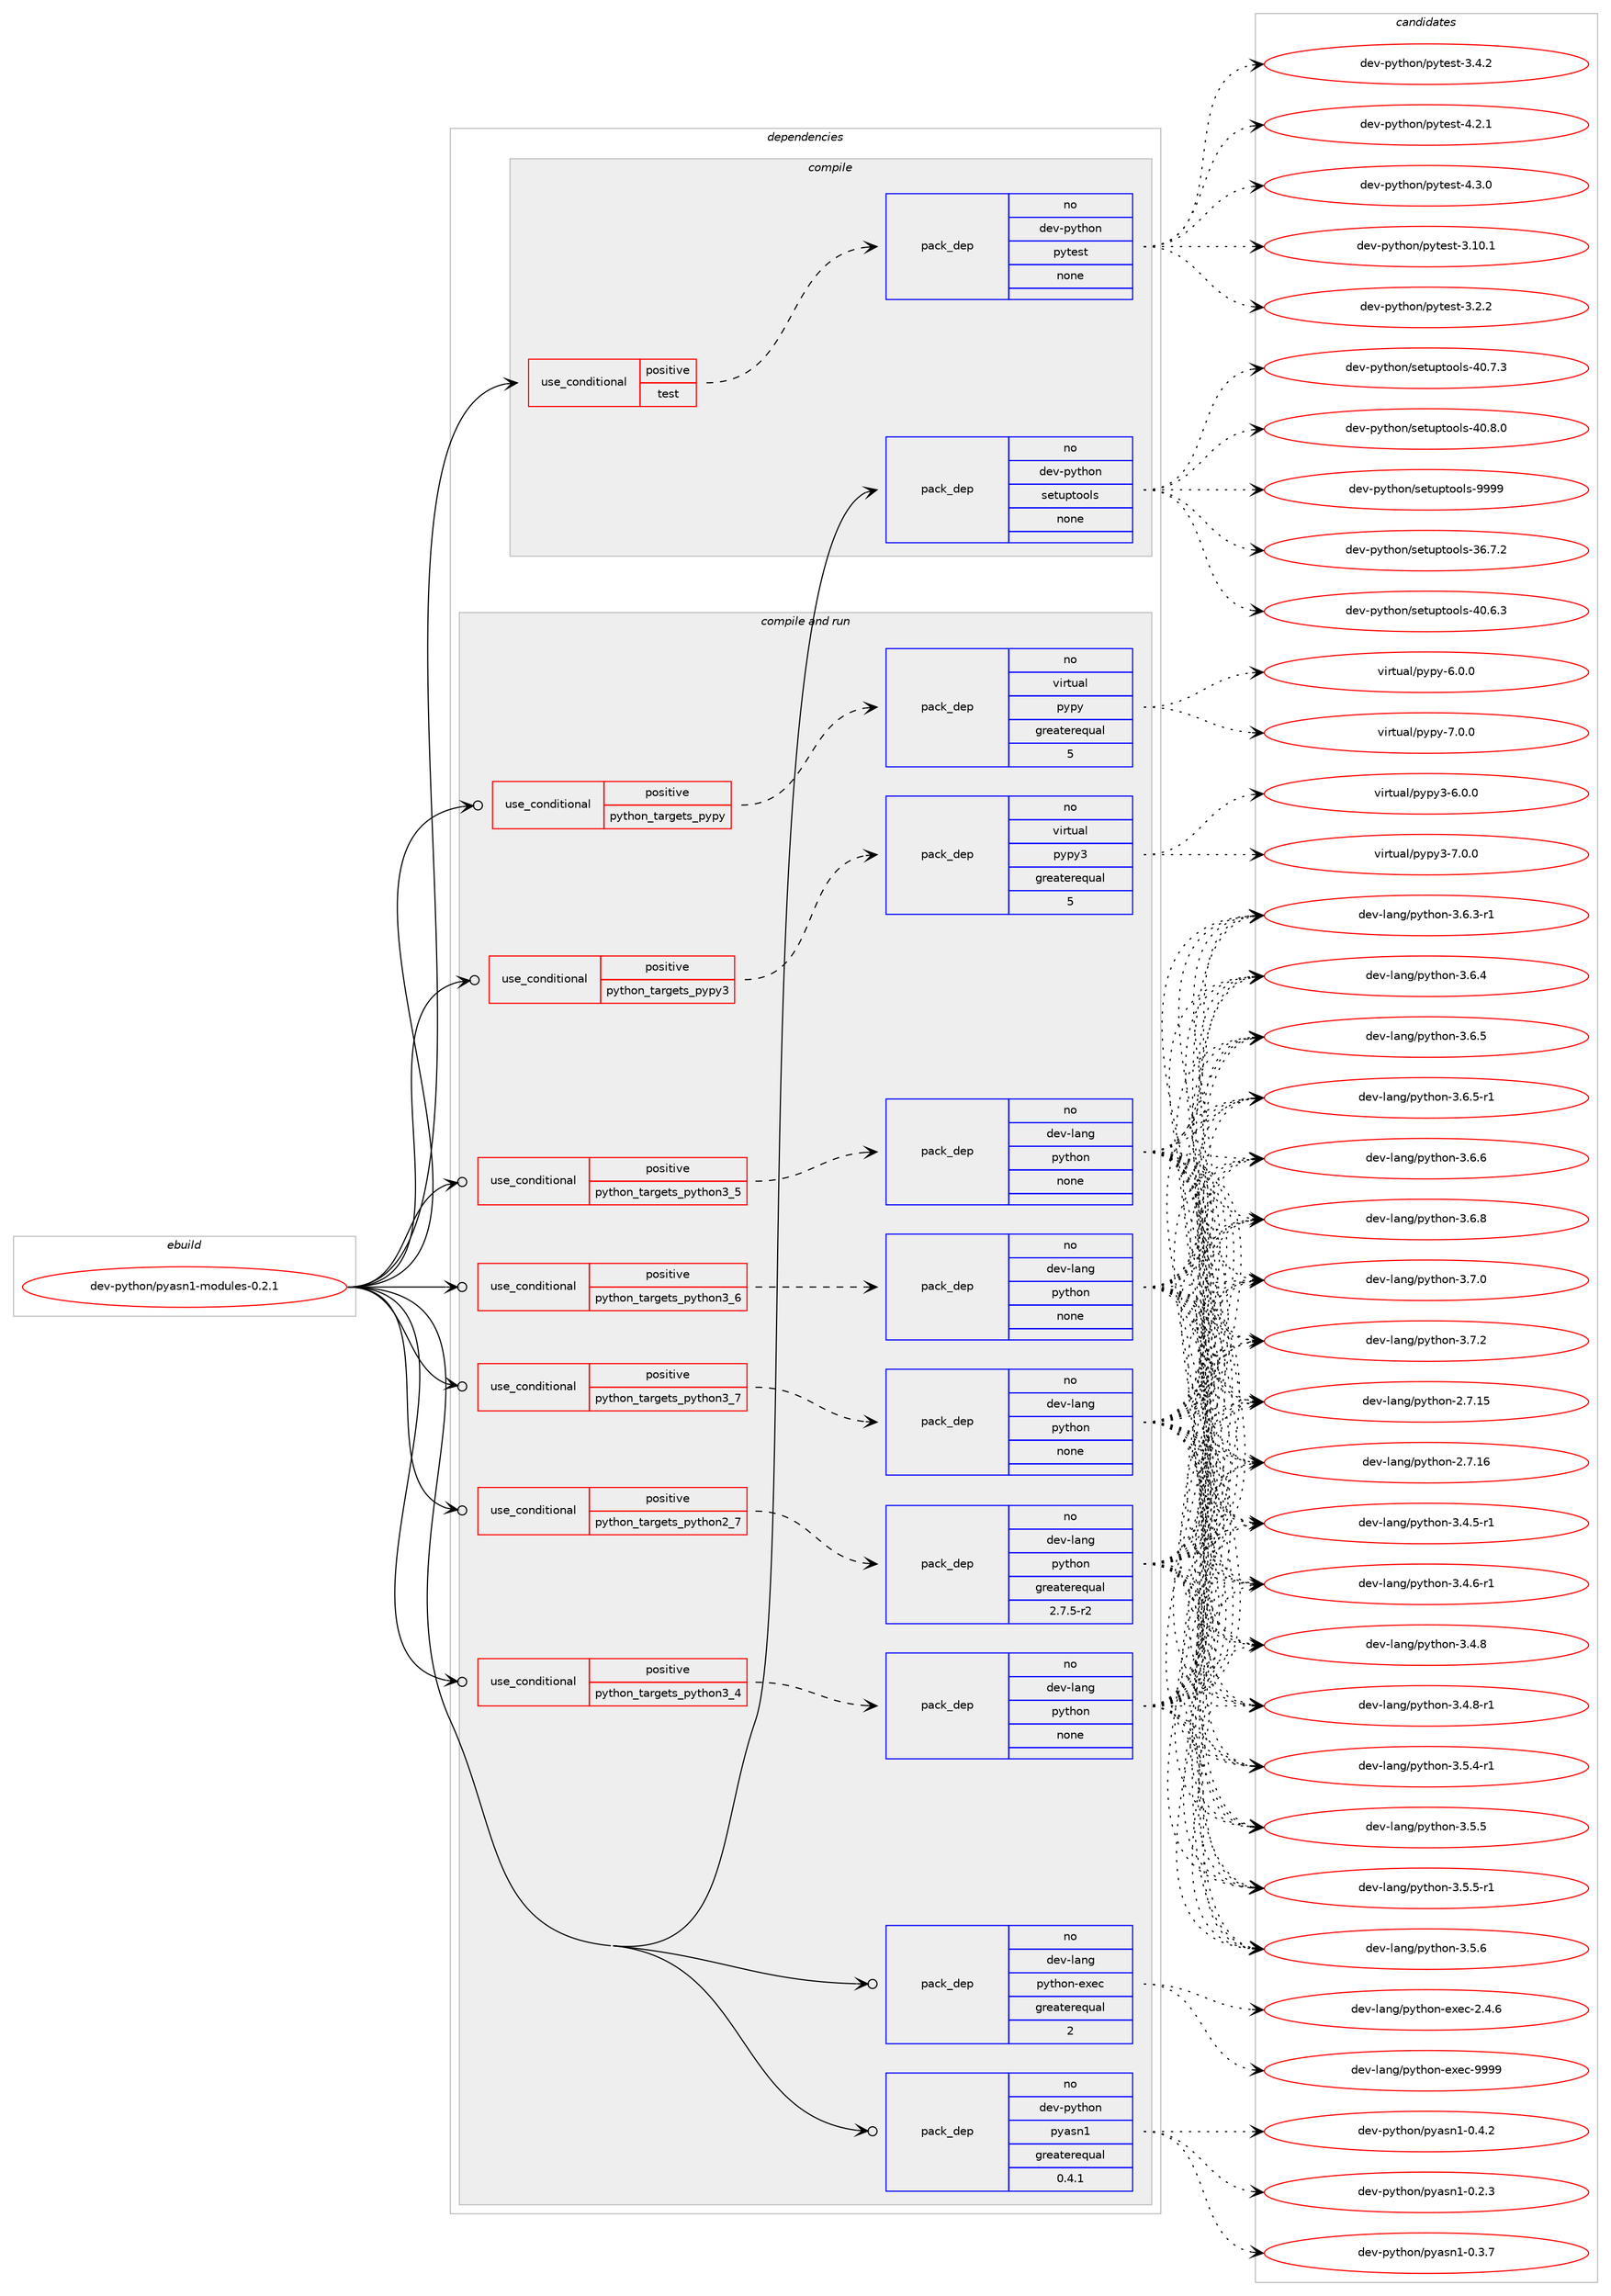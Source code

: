 digraph prolog {

# *************
# Graph options
# *************

newrank=true;
concentrate=true;
compound=true;
graph [rankdir=LR,fontname=Helvetica,fontsize=10,ranksep=1.5];#, ranksep=2.5, nodesep=0.2];
edge  [arrowhead=vee];
node  [fontname=Helvetica,fontsize=10];

# **********
# The ebuild
# **********

subgraph cluster_leftcol {
color=gray;
rank=same;
label=<<i>ebuild</i>>;
id [label="dev-python/pyasn1-modules-0.2.1", color=red, width=4, href="../dev-python/pyasn1-modules-0.2.1.svg"];
}

# ****************
# The dependencies
# ****************

subgraph cluster_midcol {
color=gray;
label=<<i>dependencies</i>>;
subgraph cluster_compile {
fillcolor="#eeeeee";
style=filled;
label=<<i>compile</i>>;
subgraph cond380247 {
dependency1427692 [label=<<TABLE BORDER="0" CELLBORDER="1" CELLSPACING="0" CELLPADDING="4"><TR><TD ROWSPAN="3" CELLPADDING="10">use_conditional</TD></TR><TR><TD>positive</TD></TR><TR><TD>test</TD></TR></TABLE>>, shape=none, color=red];
subgraph pack1024131 {
dependency1427693 [label=<<TABLE BORDER="0" CELLBORDER="1" CELLSPACING="0" CELLPADDING="4" WIDTH="220"><TR><TD ROWSPAN="6" CELLPADDING="30">pack_dep</TD></TR><TR><TD WIDTH="110">no</TD></TR><TR><TD>dev-python</TD></TR><TR><TD>pytest</TD></TR><TR><TD>none</TD></TR><TR><TD></TD></TR></TABLE>>, shape=none, color=blue];
}
dependency1427692:e -> dependency1427693:w [weight=20,style="dashed",arrowhead="vee"];
}
id:e -> dependency1427692:w [weight=20,style="solid",arrowhead="vee"];
subgraph pack1024132 {
dependency1427694 [label=<<TABLE BORDER="0" CELLBORDER="1" CELLSPACING="0" CELLPADDING="4" WIDTH="220"><TR><TD ROWSPAN="6" CELLPADDING="30">pack_dep</TD></TR><TR><TD WIDTH="110">no</TD></TR><TR><TD>dev-python</TD></TR><TR><TD>setuptools</TD></TR><TR><TD>none</TD></TR><TR><TD></TD></TR></TABLE>>, shape=none, color=blue];
}
id:e -> dependency1427694:w [weight=20,style="solid",arrowhead="vee"];
}
subgraph cluster_compileandrun {
fillcolor="#eeeeee";
style=filled;
label=<<i>compile and run</i>>;
subgraph cond380248 {
dependency1427695 [label=<<TABLE BORDER="0" CELLBORDER="1" CELLSPACING="0" CELLPADDING="4"><TR><TD ROWSPAN="3" CELLPADDING="10">use_conditional</TD></TR><TR><TD>positive</TD></TR><TR><TD>python_targets_pypy</TD></TR></TABLE>>, shape=none, color=red];
subgraph pack1024133 {
dependency1427696 [label=<<TABLE BORDER="0" CELLBORDER="1" CELLSPACING="0" CELLPADDING="4" WIDTH="220"><TR><TD ROWSPAN="6" CELLPADDING="30">pack_dep</TD></TR><TR><TD WIDTH="110">no</TD></TR><TR><TD>virtual</TD></TR><TR><TD>pypy</TD></TR><TR><TD>greaterequal</TD></TR><TR><TD>5</TD></TR></TABLE>>, shape=none, color=blue];
}
dependency1427695:e -> dependency1427696:w [weight=20,style="dashed",arrowhead="vee"];
}
id:e -> dependency1427695:w [weight=20,style="solid",arrowhead="odotvee"];
subgraph cond380249 {
dependency1427697 [label=<<TABLE BORDER="0" CELLBORDER="1" CELLSPACING="0" CELLPADDING="4"><TR><TD ROWSPAN="3" CELLPADDING="10">use_conditional</TD></TR><TR><TD>positive</TD></TR><TR><TD>python_targets_pypy3</TD></TR></TABLE>>, shape=none, color=red];
subgraph pack1024134 {
dependency1427698 [label=<<TABLE BORDER="0" CELLBORDER="1" CELLSPACING="0" CELLPADDING="4" WIDTH="220"><TR><TD ROWSPAN="6" CELLPADDING="30">pack_dep</TD></TR><TR><TD WIDTH="110">no</TD></TR><TR><TD>virtual</TD></TR><TR><TD>pypy3</TD></TR><TR><TD>greaterequal</TD></TR><TR><TD>5</TD></TR></TABLE>>, shape=none, color=blue];
}
dependency1427697:e -> dependency1427698:w [weight=20,style="dashed",arrowhead="vee"];
}
id:e -> dependency1427697:w [weight=20,style="solid",arrowhead="odotvee"];
subgraph cond380250 {
dependency1427699 [label=<<TABLE BORDER="0" CELLBORDER="1" CELLSPACING="0" CELLPADDING="4"><TR><TD ROWSPAN="3" CELLPADDING="10">use_conditional</TD></TR><TR><TD>positive</TD></TR><TR><TD>python_targets_python2_7</TD></TR></TABLE>>, shape=none, color=red];
subgraph pack1024135 {
dependency1427700 [label=<<TABLE BORDER="0" CELLBORDER="1" CELLSPACING="0" CELLPADDING="4" WIDTH="220"><TR><TD ROWSPAN="6" CELLPADDING="30">pack_dep</TD></TR><TR><TD WIDTH="110">no</TD></TR><TR><TD>dev-lang</TD></TR><TR><TD>python</TD></TR><TR><TD>greaterequal</TD></TR><TR><TD>2.7.5-r2</TD></TR></TABLE>>, shape=none, color=blue];
}
dependency1427699:e -> dependency1427700:w [weight=20,style="dashed",arrowhead="vee"];
}
id:e -> dependency1427699:w [weight=20,style="solid",arrowhead="odotvee"];
subgraph cond380251 {
dependency1427701 [label=<<TABLE BORDER="0" CELLBORDER="1" CELLSPACING="0" CELLPADDING="4"><TR><TD ROWSPAN="3" CELLPADDING="10">use_conditional</TD></TR><TR><TD>positive</TD></TR><TR><TD>python_targets_python3_4</TD></TR></TABLE>>, shape=none, color=red];
subgraph pack1024136 {
dependency1427702 [label=<<TABLE BORDER="0" CELLBORDER="1" CELLSPACING="0" CELLPADDING="4" WIDTH="220"><TR><TD ROWSPAN="6" CELLPADDING="30">pack_dep</TD></TR><TR><TD WIDTH="110">no</TD></TR><TR><TD>dev-lang</TD></TR><TR><TD>python</TD></TR><TR><TD>none</TD></TR><TR><TD></TD></TR></TABLE>>, shape=none, color=blue];
}
dependency1427701:e -> dependency1427702:w [weight=20,style="dashed",arrowhead="vee"];
}
id:e -> dependency1427701:w [weight=20,style="solid",arrowhead="odotvee"];
subgraph cond380252 {
dependency1427703 [label=<<TABLE BORDER="0" CELLBORDER="1" CELLSPACING="0" CELLPADDING="4"><TR><TD ROWSPAN="3" CELLPADDING="10">use_conditional</TD></TR><TR><TD>positive</TD></TR><TR><TD>python_targets_python3_5</TD></TR></TABLE>>, shape=none, color=red];
subgraph pack1024137 {
dependency1427704 [label=<<TABLE BORDER="0" CELLBORDER="1" CELLSPACING="0" CELLPADDING="4" WIDTH="220"><TR><TD ROWSPAN="6" CELLPADDING="30">pack_dep</TD></TR><TR><TD WIDTH="110">no</TD></TR><TR><TD>dev-lang</TD></TR><TR><TD>python</TD></TR><TR><TD>none</TD></TR><TR><TD></TD></TR></TABLE>>, shape=none, color=blue];
}
dependency1427703:e -> dependency1427704:w [weight=20,style="dashed",arrowhead="vee"];
}
id:e -> dependency1427703:w [weight=20,style="solid",arrowhead="odotvee"];
subgraph cond380253 {
dependency1427705 [label=<<TABLE BORDER="0" CELLBORDER="1" CELLSPACING="0" CELLPADDING="4"><TR><TD ROWSPAN="3" CELLPADDING="10">use_conditional</TD></TR><TR><TD>positive</TD></TR><TR><TD>python_targets_python3_6</TD></TR></TABLE>>, shape=none, color=red];
subgraph pack1024138 {
dependency1427706 [label=<<TABLE BORDER="0" CELLBORDER="1" CELLSPACING="0" CELLPADDING="4" WIDTH="220"><TR><TD ROWSPAN="6" CELLPADDING="30">pack_dep</TD></TR><TR><TD WIDTH="110">no</TD></TR><TR><TD>dev-lang</TD></TR><TR><TD>python</TD></TR><TR><TD>none</TD></TR><TR><TD></TD></TR></TABLE>>, shape=none, color=blue];
}
dependency1427705:e -> dependency1427706:w [weight=20,style="dashed",arrowhead="vee"];
}
id:e -> dependency1427705:w [weight=20,style="solid",arrowhead="odotvee"];
subgraph cond380254 {
dependency1427707 [label=<<TABLE BORDER="0" CELLBORDER="1" CELLSPACING="0" CELLPADDING="4"><TR><TD ROWSPAN="3" CELLPADDING="10">use_conditional</TD></TR><TR><TD>positive</TD></TR><TR><TD>python_targets_python3_7</TD></TR></TABLE>>, shape=none, color=red];
subgraph pack1024139 {
dependency1427708 [label=<<TABLE BORDER="0" CELLBORDER="1" CELLSPACING="0" CELLPADDING="4" WIDTH="220"><TR><TD ROWSPAN="6" CELLPADDING="30">pack_dep</TD></TR><TR><TD WIDTH="110">no</TD></TR><TR><TD>dev-lang</TD></TR><TR><TD>python</TD></TR><TR><TD>none</TD></TR><TR><TD></TD></TR></TABLE>>, shape=none, color=blue];
}
dependency1427707:e -> dependency1427708:w [weight=20,style="dashed",arrowhead="vee"];
}
id:e -> dependency1427707:w [weight=20,style="solid",arrowhead="odotvee"];
subgraph pack1024140 {
dependency1427709 [label=<<TABLE BORDER="0" CELLBORDER="1" CELLSPACING="0" CELLPADDING="4" WIDTH="220"><TR><TD ROWSPAN="6" CELLPADDING="30">pack_dep</TD></TR><TR><TD WIDTH="110">no</TD></TR><TR><TD>dev-lang</TD></TR><TR><TD>python-exec</TD></TR><TR><TD>greaterequal</TD></TR><TR><TD>2</TD></TR></TABLE>>, shape=none, color=blue];
}
id:e -> dependency1427709:w [weight=20,style="solid",arrowhead="odotvee"];
subgraph pack1024141 {
dependency1427710 [label=<<TABLE BORDER="0" CELLBORDER="1" CELLSPACING="0" CELLPADDING="4" WIDTH="220"><TR><TD ROWSPAN="6" CELLPADDING="30">pack_dep</TD></TR><TR><TD WIDTH="110">no</TD></TR><TR><TD>dev-python</TD></TR><TR><TD>pyasn1</TD></TR><TR><TD>greaterequal</TD></TR><TR><TD>0.4.1</TD></TR></TABLE>>, shape=none, color=blue];
}
id:e -> dependency1427710:w [weight=20,style="solid",arrowhead="odotvee"];
}
subgraph cluster_run {
fillcolor="#eeeeee";
style=filled;
label=<<i>run</i>>;
}
}

# **************
# The candidates
# **************

subgraph cluster_choices {
rank=same;
color=gray;
label=<<i>candidates</i>>;

subgraph choice1024131 {
color=black;
nodesep=1;
choice100101118451121211161041111104711212111610111511645514649484649 [label="dev-python/pytest-3.10.1", color=red, width=4,href="../dev-python/pytest-3.10.1.svg"];
choice1001011184511212111610411111047112121116101115116455146504650 [label="dev-python/pytest-3.2.2", color=red, width=4,href="../dev-python/pytest-3.2.2.svg"];
choice1001011184511212111610411111047112121116101115116455146524650 [label="dev-python/pytest-3.4.2", color=red, width=4,href="../dev-python/pytest-3.4.2.svg"];
choice1001011184511212111610411111047112121116101115116455246504649 [label="dev-python/pytest-4.2.1", color=red, width=4,href="../dev-python/pytest-4.2.1.svg"];
choice1001011184511212111610411111047112121116101115116455246514648 [label="dev-python/pytest-4.3.0", color=red, width=4,href="../dev-python/pytest-4.3.0.svg"];
dependency1427693:e -> choice100101118451121211161041111104711212111610111511645514649484649:w [style=dotted,weight="100"];
dependency1427693:e -> choice1001011184511212111610411111047112121116101115116455146504650:w [style=dotted,weight="100"];
dependency1427693:e -> choice1001011184511212111610411111047112121116101115116455146524650:w [style=dotted,weight="100"];
dependency1427693:e -> choice1001011184511212111610411111047112121116101115116455246504649:w [style=dotted,weight="100"];
dependency1427693:e -> choice1001011184511212111610411111047112121116101115116455246514648:w [style=dotted,weight="100"];
}
subgraph choice1024132 {
color=black;
nodesep=1;
choice100101118451121211161041111104711510111611711211611111110811545515446554650 [label="dev-python/setuptools-36.7.2", color=red, width=4,href="../dev-python/setuptools-36.7.2.svg"];
choice100101118451121211161041111104711510111611711211611111110811545524846544651 [label="dev-python/setuptools-40.6.3", color=red, width=4,href="../dev-python/setuptools-40.6.3.svg"];
choice100101118451121211161041111104711510111611711211611111110811545524846554651 [label="dev-python/setuptools-40.7.3", color=red, width=4,href="../dev-python/setuptools-40.7.3.svg"];
choice100101118451121211161041111104711510111611711211611111110811545524846564648 [label="dev-python/setuptools-40.8.0", color=red, width=4,href="../dev-python/setuptools-40.8.0.svg"];
choice10010111845112121116104111110471151011161171121161111111081154557575757 [label="dev-python/setuptools-9999", color=red, width=4,href="../dev-python/setuptools-9999.svg"];
dependency1427694:e -> choice100101118451121211161041111104711510111611711211611111110811545515446554650:w [style=dotted,weight="100"];
dependency1427694:e -> choice100101118451121211161041111104711510111611711211611111110811545524846544651:w [style=dotted,weight="100"];
dependency1427694:e -> choice100101118451121211161041111104711510111611711211611111110811545524846554651:w [style=dotted,weight="100"];
dependency1427694:e -> choice100101118451121211161041111104711510111611711211611111110811545524846564648:w [style=dotted,weight="100"];
dependency1427694:e -> choice10010111845112121116104111110471151011161171121161111111081154557575757:w [style=dotted,weight="100"];
}
subgraph choice1024133 {
color=black;
nodesep=1;
choice1181051141161179710847112121112121455446484648 [label="virtual/pypy-6.0.0", color=red, width=4,href="../virtual/pypy-6.0.0.svg"];
choice1181051141161179710847112121112121455546484648 [label="virtual/pypy-7.0.0", color=red, width=4,href="../virtual/pypy-7.0.0.svg"];
dependency1427696:e -> choice1181051141161179710847112121112121455446484648:w [style=dotted,weight="100"];
dependency1427696:e -> choice1181051141161179710847112121112121455546484648:w [style=dotted,weight="100"];
}
subgraph choice1024134 {
color=black;
nodesep=1;
choice118105114116117971084711212111212151455446484648 [label="virtual/pypy3-6.0.0", color=red, width=4,href="../virtual/pypy3-6.0.0.svg"];
choice118105114116117971084711212111212151455546484648 [label="virtual/pypy3-7.0.0", color=red, width=4,href="../virtual/pypy3-7.0.0.svg"];
dependency1427698:e -> choice118105114116117971084711212111212151455446484648:w [style=dotted,weight="100"];
dependency1427698:e -> choice118105114116117971084711212111212151455546484648:w [style=dotted,weight="100"];
}
subgraph choice1024135 {
color=black;
nodesep=1;
choice10010111845108971101034711212111610411111045504655464953 [label="dev-lang/python-2.7.15", color=red, width=4,href="../dev-lang/python-2.7.15.svg"];
choice10010111845108971101034711212111610411111045504655464954 [label="dev-lang/python-2.7.16", color=red, width=4,href="../dev-lang/python-2.7.16.svg"];
choice1001011184510897110103471121211161041111104551465246534511449 [label="dev-lang/python-3.4.5-r1", color=red, width=4,href="../dev-lang/python-3.4.5-r1.svg"];
choice1001011184510897110103471121211161041111104551465246544511449 [label="dev-lang/python-3.4.6-r1", color=red, width=4,href="../dev-lang/python-3.4.6-r1.svg"];
choice100101118451089711010347112121116104111110455146524656 [label="dev-lang/python-3.4.8", color=red, width=4,href="../dev-lang/python-3.4.8.svg"];
choice1001011184510897110103471121211161041111104551465246564511449 [label="dev-lang/python-3.4.8-r1", color=red, width=4,href="../dev-lang/python-3.4.8-r1.svg"];
choice1001011184510897110103471121211161041111104551465346524511449 [label="dev-lang/python-3.5.4-r1", color=red, width=4,href="../dev-lang/python-3.5.4-r1.svg"];
choice100101118451089711010347112121116104111110455146534653 [label="dev-lang/python-3.5.5", color=red, width=4,href="../dev-lang/python-3.5.5.svg"];
choice1001011184510897110103471121211161041111104551465346534511449 [label="dev-lang/python-3.5.5-r1", color=red, width=4,href="../dev-lang/python-3.5.5-r1.svg"];
choice100101118451089711010347112121116104111110455146534654 [label="dev-lang/python-3.5.6", color=red, width=4,href="../dev-lang/python-3.5.6.svg"];
choice1001011184510897110103471121211161041111104551465446514511449 [label="dev-lang/python-3.6.3-r1", color=red, width=4,href="../dev-lang/python-3.6.3-r1.svg"];
choice100101118451089711010347112121116104111110455146544652 [label="dev-lang/python-3.6.4", color=red, width=4,href="../dev-lang/python-3.6.4.svg"];
choice100101118451089711010347112121116104111110455146544653 [label="dev-lang/python-3.6.5", color=red, width=4,href="../dev-lang/python-3.6.5.svg"];
choice1001011184510897110103471121211161041111104551465446534511449 [label="dev-lang/python-3.6.5-r1", color=red, width=4,href="../dev-lang/python-3.6.5-r1.svg"];
choice100101118451089711010347112121116104111110455146544654 [label="dev-lang/python-3.6.6", color=red, width=4,href="../dev-lang/python-3.6.6.svg"];
choice100101118451089711010347112121116104111110455146544656 [label="dev-lang/python-3.6.8", color=red, width=4,href="../dev-lang/python-3.6.8.svg"];
choice100101118451089711010347112121116104111110455146554648 [label="dev-lang/python-3.7.0", color=red, width=4,href="../dev-lang/python-3.7.0.svg"];
choice100101118451089711010347112121116104111110455146554650 [label="dev-lang/python-3.7.2", color=red, width=4,href="../dev-lang/python-3.7.2.svg"];
dependency1427700:e -> choice10010111845108971101034711212111610411111045504655464953:w [style=dotted,weight="100"];
dependency1427700:e -> choice10010111845108971101034711212111610411111045504655464954:w [style=dotted,weight="100"];
dependency1427700:e -> choice1001011184510897110103471121211161041111104551465246534511449:w [style=dotted,weight="100"];
dependency1427700:e -> choice1001011184510897110103471121211161041111104551465246544511449:w [style=dotted,weight="100"];
dependency1427700:e -> choice100101118451089711010347112121116104111110455146524656:w [style=dotted,weight="100"];
dependency1427700:e -> choice1001011184510897110103471121211161041111104551465246564511449:w [style=dotted,weight="100"];
dependency1427700:e -> choice1001011184510897110103471121211161041111104551465346524511449:w [style=dotted,weight="100"];
dependency1427700:e -> choice100101118451089711010347112121116104111110455146534653:w [style=dotted,weight="100"];
dependency1427700:e -> choice1001011184510897110103471121211161041111104551465346534511449:w [style=dotted,weight="100"];
dependency1427700:e -> choice100101118451089711010347112121116104111110455146534654:w [style=dotted,weight="100"];
dependency1427700:e -> choice1001011184510897110103471121211161041111104551465446514511449:w [style=dotted,weight="100"];
dependency1427700:e -> choice100101118451089711010347112121116104111110455146544652:w [style=dotted,weight="100"];
dependency1427700:e -> choice100101118451089711010347112121116104111110455146544653:w [style=dotted,weight="100"];
dependency1427700:e -> choice1001011184510897110103471121211161041111104551465446534511449:w [style=dotted,weight="100"];
dependency1427700:e -> choice100101118451089711010347112121116104111110455146544654:w [style=dotted,weight="100"];
dependency1427700:e -> choice100101118451089711010347112121116104111110455146544656:w [style=dotted,weight="100"];
dependency1427700:e -> choice100101118451089711010347112121116104111110455146554648:w [style=dotted,weight="100"];
dependency1427700:e -> choice100101118451089711010347112121116104111110455146554650:w [style=dotted,weight="100"];
}
subgraph choice1024136 {
color=black;
nodesep=1;
choice10010111845108971101034711212111610411111045504655464953 [label="dev-lang/python-2.7.15", color=red, width=4,href="../dev-lang/python-2.7.15.svg"];
choice10010111845108971101034711212111610411111045504655464954 [label="dev-lang/python-2.7.16", color=red, width=4,href="../dev-lang/python-2.7.16.svg"];
choice1001011184510897110103471121211161041111104551465246534511449 [label="dev-lang/python-3.4.5-r1", color=red, width=4,href="../dev-lang/python-3.4.5-r1.svg"];
choice1001011184510897110103471121211161041111104551465246544511449 [label="dev-lang/python-3.4.6-r1", color=red, width=4,href="../dev-lang/python-3.4.6-r1.svg"];
choice100101118451089711010347112121116104111110455146524656 [label="dev-lang/python-3.4.8", color=red, width=4,href="../dev-lang/python-3.4.8.svg"];
choice1001011184510897110103471121211161041111104551465246564511449 [label="dev-lang/python-3.4.8-r1", color=red, width=4,href="../dev-lang/python-3.4.8-r1.svg"];
choice1001011184510897110103471121211161041111104551465346524511449 [label="dev-lang/python-3.5.4-r1", color=red, width=4,href="../dev-lang/python-3.5.4-r1.svg"];
choice100101118451089711010347112121116104111110455146534653 [label="dev-lang/python-3.5.5", color=red, width=4,href="../dev-lang/python-3.5.5.svg"];
choice1001011184510897110103471121211161041111104551465346534511449 [label="dev-lang/python-3.5.5-r1", color=red, width=4,href="../dev-lang/python-3.5.5-r1.svg"];
choice100101118451089711010347112121116104111110455146534654 [label="dev-lang/python-3.5.6", color=red, width=4,href="../dev-lang/python-3.5.6.svg"];
choice1001011184510897110103471121211161041111104551465446514511449 [label="dev-lang/python-3.6.3-r1", color=red, width=4,href="../dev-lang/python-3.6.3-r1.svg"];
choice100101118451089711010347112121116104111110455146544652 [label="dev-lang/python-3.6.4", color=red, width=4,href="../dev-lang/python-3.6.4.svg"];
choice100101118451089711010347112121116104111110455146544653 [label="dev-lang/python-3.6.5", color=red, width=4,href="../dev-lang/python-3.6.5.svg"];
choice1001011184510897110103471121211161041111104551465446534511449 [label="dev-lang/python-3.6.5-r1", color=red, width=4,href="../dev-lang/python-3.6.5-r1.svg"];
choice100101118451089711010347112121116104111110455146544654 [label="dev-lang/python-3.6.6", color=red, width=4,href="../dev-lang/python-3.6.6.svg"];
choice100101118451089711010347112121116104111110455146544656 [label="dev-lang/python-3.6.8", color=red, width=4,href="../dev-lang/python-3.6.8.svg"];
choice100101118451089711010347112121116104111110455146554648 [label="dev-lang/python-3.7.0", color=red, width=4,href="../dev-lang/python-3.7.0.svg"];
choice100101118451089711010347112121116104111110455146554650 [label="dev-lang/python-3.7.2", color=red, width=4,href="../dev-lang/python-3.7.2.svg"];
dependency1427702:e -> choice10010111845108971101034711212111610411111045504655464953:w [style=dotted,weight="100"];
dependency1427702:e -> choice10010111845108971101034711212111610411111045504655464954:w [style=dotted,weight="100"];
dependency1427702:e -> choice1001011184510897110103471121211161041111104551465246534511449:w [style=dotted,weight="100"];
dependency1427702:e -> choice1001011184510897110103471121211161041111104551465246544511449:w [style=dotted,weight="100"];
dependency1427702:e -> choice100101118451089711010347112121116104111110455146524656:w [style=dotted,weight="100"];
dependency1427702:e -> choice1001011184510897110103471121211161041111104551465246564511449:w [style=dotted,weight="100"];
dependency1427702:e -> choice1001011184510897110103471121211161041111104551465346524511449:w [style=dotted,weight="100"];
dependency1427702:e -> choice100101118451089711010347112121116104111110455146534653:w [style=dotted,weight="100"];
dependency1427702:e -> choice1001011184510897110103471121211161041111104551465346534511449:w [style=dotted,weight="100"];
dependency1427702:e -> choice100101118451089711010347112121116104111110455146534654:w [style=dotted,weight="100"];
dependency1427702:e -> choice1001011184510897110103471121211161041111104551465446514511449:w [style=dotted,weight="100"];
dependency1427702:e -> choice100101118451089711010347112121116104111110455146544652:w [style=dotted,weight="100"];
dependency1427702:e -> choice100101118451089711010347112121116104111110455146544653:w [style=dotted,weight="100"];
dependency1427702:e -> choice1001011184510897110103471121211161041111104551465446534511449:w [style=dotted,weight="100"];
dependency1427702:e -> choice100101118451089711010347112121116104111110455146544654:w [style=dotted,weight="100"];
dependency1427702:e -> choice100101118451089711010347112121116104111110455146544656:w [style=dotted,weight="100"];
dependency1427702:e -> choice100101118451089711010347112121116104111110455146554648:w [style=dotted,weight="100"];
dependency1427702:e -> choice100101118451089711010347112121116104111110455146554650:w [style=dotted,weight="100"];
}
subgraph choice1024137 {
color=black;
nodesep=1;
choice10010111845108971101034711212111610411111045504655464953 [label="dev-lang/python-2.7.15", color=red, width=4,href="../dev-lang/python-2.7.15.svg"];
choice10010111845108971101034711212111610411111045504655464954 [label="dev-lang/python-2.7.16", color=red, width=4,href="../dev-lang/python-2.7.16.svg"];
choice1001011184510897110103471121211161041111104551465246534511449 [label="dev-lang/python-3.4.5-r1", color=red, width=4,href="../dev-lang/python-3.4.5-r1.svg"];
choice1001011184510897110103471121211161041111104551465246544511449 [label="dev-lang/python-3.4.6-r1", color=red, width=4,href="../dev-lang/python-3.4.6-r1.svg"];
choice100101118451089711010347112121116104111110455146524656 [label="dev-lang/python-3.4.8", color=red, width=4,href="../dev-lang/python-3.4.8.svg"];
choice1001011184510897110103471121211161041111104551465246564511449 [label="dev-lang/python-3.4.8-r1", color=red, width=4,href="../dev-lang/python-3.4.8-r1.svg"];
choice1001011184510897110103471121211161041111104551465346524511449 [label="dev-lang/python-3.5.4-r1", color=red, width=4,href="../dev-lang/python-3.5.4-r1.svg"];
choice100101118451089711010347112121116104111110455146534653 [label="dev-lang/python-3.5.5", color=red, width=4,href="../dev-lang/python-3.5.5.svg"];
choice1001011184510897110103471121211161041111104551465346534511449 [label="dev-lang/python-3.5.5-r1", color=red, width=4,href="../dev-lang/python-3.5.5-r1.svg"];
choice100101118451089711010347112121116104111110455146534654 [label="dev-lang/python-3.5.6", color=red, width=4,href="../dev-lang/python-3.5.6.svg"];
choice1001011184510897110103471121211161041111104551465446514511449 [label="dev-lang/python-3.6.3-r1", color=red, width=4,href="../dev-lang/python-3.6.3-r1.svg"];
choice100101118451089711010347112121116104111110455146544652 [label="dev-lang/python-3.6.4", color=red, width=4,href="../dev-lang/python-3.6.4.svg"];
choice100101118451089711010347112121116104111110455146544653 [label="dev-lang/python-3.6.5", color=red, width=4,href="../dev-lang/python-3.6.5.svg"];
choice1001011184510897110103471121211161041111104551465446534511449 [label="dev-lang/python-3.6.5-r1", color=red, width=4,href="../dev-lang/python-3.6.5-r1.svg"];
choice100101118451089711010347112121116104111110455146544654 [label="dev-lang/python-3.6.6", color=red, width=4,href="../dev-lang/python-3.6.6.svg"];
choice100101118451089711010347112121116104111110455146544656 [label="dev-lang/python-3.6.8", color=red, width=4,href="../dev-lang/python-3.6.8.svg"];
choice100101118451089711010347112121116104111110455146554648 [label="dev-lang/python-3.7.0", color=red, width=4,href="../dev-lang/python-3.7.0.svg"];
choice100101118451089711010347112121116104111110455146554650 [label="dev-lang/python-3.7.2", color=red, width=4,href="../dev-lang/python-3.7.2.svg"];
dependency1427704:e -> choice10010111845108971101034711212111610411111045504655464953:w [style=dotted,weight="100"];
dependency1427704:e -> choice10010111845108971101034711212111610411111045504655464954:w [style=dotted,weight="100"];
dependency1427704:e -> choice1001011184510897110103471121211161041111104551465246534511449:w [style=dotted,weight="100"];
dependency1427704:e -> choice1001011184510897110103471121211161041111104551465246544511449:w [style=dotted,weight="100"];
dependency1427704:e -> choice100101118451089711010347112121116104111110455146524656:w [style=dotted,weight="100"];
dependency1427704:e -> choice1001011184510897110103471121211161041111104551465246564511449:w [style=dotted,weight="100"];
dependency1427704:e -> choice1001011184510897110103471121211161041111104551465346524511449:w [style=dotted,weight="100"];
dependency1427704:e -> choice100101118451089711010347112121116104111110455146534653:w [style=dotted,weight="100"];
dependency1427704:e -> choice1001011184510897110103471121211161041111104551465346534511449:w [style=dotted,weight="100"];
dependency1427704:e -> choice100101118451089711010347112121116104111110455146534654:w [style=dotted,weight="100"];
dependency1427704:e -> choice1001011184510897110103471121211161041111104551465446514511449:w [style=dotted,weight="100"];
dependency1427704:e -> choice100101118451089711010347112121116104111110455146544652:w [style=dotted,weight="100"];
dependency1427704:e -> choice100101118451089711010347112121116104111110455146544653:w [style=dotted,weight="100"];
dependency1427704:e -> choice1001011184510897110103471121211161041111104551465446534511449:w [style=dotted,weight="100"];
dependency1427704:e -> choice100101118451089711010347112121116104111110455146544654:w [style=dotted,weight="100"];
dependency1427704:e -> choice100101118451089711010347112121116104111110455146544656:w [style=dotted,weight="100"];
dependency1427704:e -> choice100101118451089711010347112121116104111110455146554648:w [style=dotted,weight="100"];
dependency1427704:e -> choice100101118451089711010347112121116104111110455146554650:w [style=dotted,weight="100"];
}
subgraph choice1024138 {
color=black;
nodesep=1;
choice10010111845108971101034711212111610411111045504655464953 [label="dev-lang/python-2.7.15", color=red, width=4,href="../dev-lang/python-2.7.15.svg"];
choice10010111845108971101034711212111610411111045504655464954 [label="dev-lang/python-2.7.16", color=red, width=4,href="../dev-lang/python-2.7.16.svg"];
choice1001011184510897110103471121211161041111104551465246534511449 [label="dev-lang/python-3.4.5-r1", color=red, width=4,href="../dev-lang/python-3.4.5-r1.svg"];
choice1001011184510897110103471121211161041111104551465246544511449 [label="dev-lang/python-3.4.6-r1", color=red, width=4,href="../dev-lang/python-3.4.6-r1.svg"];
choice100101118451089711010347112121116104111110455146524656 [label="dev-lang/python-3.4.8", color=red, width=4,href="../dev-lang/python-3.4.8.svg"];
choice1001011184510897110103471121211161041111104551465246564511449 [label="dev-lang/python-3.4.8-r1", color=red, width=4,href="../dev-lang/python-3.4.8-r1.svg"];
choice1001011184510897110103471121211161041111104551465346524511449 [label="dev-lang/python-3.5.4-r1", color=red, width=4,href="../dev-lang/python-3.5.4-r1.svg"];
choice100101118451089711010347112121116104111110455146534653 [label="dev-lang/python-3.5.5", color=red, width=4,href="../dev-lang/python-3.5.5.svg"];
choice1001011184510897110103471121211161041111104551465346534511449 [label="dev-lang/python-3.5.5-r1", color=red, width=4,href="../dev-lang/python-3.5.5-r1.svg"];
choice100101118451089711010347112121116104111110455146534654 [label="dev-lang/python-3.5.6", color=red, width=4,href="../dev-lang/python-3.5.6.svg"];
choice1001011184510897110103471121211161041111104551465446514511449 [label="dev-lang/python-3.6.3-r1", color=red, width=4,href="../dev-lang/python-3.6.3-r1.svg"];
choice100101118451089711010347112121116104111110455146544652 [label="dev-lang/python-3.6.4", color=red, width=4,href="../dev-lang/python-3.6.4.svg"];
choice100101118451089711010347112121116104111110455146544653 [label="dev-lang/python-3.6.5", color=red, width=4,href="../dev-lang/python-3.6.5.svg"];
choice1001011184510897110103471121211161041111104551465446534511449 [label="dev-lang/python-3.6.5-r1", color=red, width=4,href="../dev-lang/python-3.6.5-r1.svg"];
choice100101118451089711010347112121116104111110455146544654 [label="dev-lang/python-3.6.6", color=red, width=4,href="../dev-lang/python-3.6.6.svg"];
choice100101118451089711010347112121116104111110455146544656 [label="dev-lang/python-3.6.8", color=red, width=4,href="../dev-lang/python-3.6.8.svg"];
choice100101118451089711010347112121116104111110455146554648 [label="dev-lang/python-3.7.0", color=red, width=4,href="../dev-lang/python-3.7.0.svg"];
choice100101118451089711010347112121116104111110455146554650 [label="dev-lang/python-3.7.2", color=red, width=4,href="../dev-lang/python-3.7.2.svg"];
dependency1427706:e -> choice10010111845108971101034711212111610411111045504655464953:w [style=dotted,weight="100"];
dependency1427706:e -> choice10010111845108971101034711212111610411111045504655464954:w [style=dotted,weight="100"];
dependency1427706:e -> choice1001011184510897110103471121211161041111104551465246534511449:w [style=dotted,weight="100"];
dependency1427706:e -> choice1001011184510897110103471121211161041111104551465246544511449:w [style=dotted,weight="100"];
dependency1427706:e -> choice100101118451089711010347112121116104111110455146524656:w [style=dotted,weight="100"];
dependency1427706:e -> choice1001011184510897110103471121211161041111104551465246564511449:w [style=dotted,weight="100"];
dependency1427706:e -> choice1001011184510897110103471121211161041111104551465346524511449:w [style=dotted,weight="100"];
dependency1427706:e -> choice100101118451089711010347112121116104111110455146534653:w [style=dotted,weight="100"];
dependency1427706:e -> choice1001011184510897110103471121211161041111104551465346534511449:w [style=dotted,weight="100"];
dependency1427706:e -> choice100101118451089711010347112121116104111110455146534654:w [style=dotted,weight="100"];
dependency1427706:e -> choice1001011184510897110103471121211161041111104551465446514511449:w [style=dotted,weight="100"];
dependency1427706:e -> choice100101118451089711010347112121116104111110455146544652:w [style=dotted,weight="100"];
dependency1427706:e -> choice100101118451089711010347112121116104111110455146544653:w [style=dotted,weight="100"];
dependency1427706:e -> choice1001011184510897110103471121211161041111104551465446534511449:w [style=dotted,weight="100"];
dependency1427706:e -> choice100101118451089711010347112121116104111110455146544654:w [style=dotted,weight="100"];
dependency1427706:e -> choice100101118451089711010347112121116104111110455146544656:w [style=dotted,weight="100"];
dependency1427706:e -> choice100101118451089711010347112121116104111110455146554648:w [style=dotted,weight="100"];
dependency1427706:e -> choice100101118451089711010347112121116104111110455146554650:w [style=dotted,weight="100"];
}
subgraph choice1024139 {
color=black;
nodesep=1;
choice10010111845108971101034711212111610411111045504655464953 [label="dev-lang/python-2.7.15", color=red, width=4,href="../dev-lang/python-2.7.15.svg"];
choice10010111845108971101034711212111610411111045504655464954 [label="dev-lang/python-2.7.16", color=red, width=4,href="../dev-lang/python-2.7.16.svg"];
choice1001011184510897110103471121211161041111104551465246534511449 [label="dev-lang/python-3.4.5-r1", color=red, width=4,href="../dev-lang/python-3.4.5-r1.svg"];
choice1001011184510897110103471121211161041111104551465246544511449 [label="dev-lang/python-3.4.6-r1", color=red, width=4,href="../dev-lang/python-3.4.6-r1.svg"];
choice100101118451089711010347112121116104111110455146524656 [label="dev-lang/python-3.4.8", color=red, width=4,href="../dev-lang/python-3.4.8.svg"];
choice1001011184510897110103471121211161041111104551465246564511449 [label="dev-lang/python-3.4.8-r1", color=red, width=4,href="../dev-lang/python-3.4.8-r1.svg"];
choice1001011184510897110103471121211161041111104551465346524511449 [label="dev-lang/python-3.5.4-r1", color=red, width=4,href="../dev-lang/python-3.5.4-r1.svg"];
choice100101118451089711010347112121116104111110455146534653 [label="dev-lang/python-3.5.5", color=red, width=4,href="../dev-lang/python-3.5.5.svg"];
choice1001011184510897110103471121211161041111104551465346534511449 [label="dev-lang/python-3.5.5-r1", color=red, width=4,href="../dev-lang/python-3.5.5-r1.svg"];
choice100101118451089711010347112121116104111110455146534654 [label="dev-lang/python-3.5.6", color=red, width=4,href="../dev-lang/python-3.5.6.svg"];
choice1001011184510897110103471121211161041111104551465446514511449 [label="dev-lang/python-3.6.3-r1", color=red, width=4,href="../dev-lang/python-3.6.3-r1.svg"];
choice100101118451089711010347112121116104111110455146544652 [label="dev-lang/python-3.6.4", color=red, width=4,href="../dev-lang/python-3.6.4.svg"];
choice100101118451089711010347112121116104111110455146544653 [label="dev-lang/python-3.6.5", color=red, width=4,href="../dev-lang/python-3.6.5.svg"];
choice1001011184510897110103471121211161041111104551465446534511449 [label="dev-lang/python-3.6.5-r1", color=red, width=4,href="../dev-lang/python-3.6.5-r1.svg"];
choice100101118451089711010347112121116104111110455146544654 [label="dev-lang/python-3.6.6", color=red, width=4,href="../dev-lang/python-3.6.6.svg"];
choice100101118451089711010347112121116104111110455146544656 [label="dev-lang/python-3.6.8", color=red, width=4,href="../dev-lang/python-3.6.8.svg"];
choice100101118451089711010347112121116104111110455146554648 [label="dev-lang/python-3.7.0", color=red, width=4,href="../dev-lang/python-3.7.0.svg"];
choice100101118451089711010347112121116104111110455146554650 [label="dev-lang/python-3.7.2", color=red, width=4,href="../dev-lang/python-3.7.2.svg"];
dependency1427708:e -> choice10010111845108971101034711212111610411111045504655464953:w [style=dotted,weight="100"];
dependency1427708:e -> choice10010111845108971101034711212111610411111045504655464954:w [style=dotted,weight="100"];
dependency1427708:e -> choice1001011184510897110103471121211161041111104551465246534511449:w [style=dotted,weight="100"];
dependency1427708:e -> choice1001011184510897110103471121211161041111104551465246544511449:w [style=dotted,weight="100"];
dependency1427708:e -> choice100101118451089711010347112121116104111110455146524656:w [style=dotted,weight="100"];
dependency1427708:e -> choice1001011184510897110103471121211161041111104551465246564511449:w [style=dotted,weight="100"];
dependency1427708:e -> choice1001011184510897110103471121211161041111104551465346524511449:w [style=dotted,weight="100"];
dependency1427708:e -> choice100101118451089711010347112121116104111110455146534653:w [style=dotted,weight="100"];
dependency1427708:e -> choice1001011184510897110103471121211161041111104551465346534511449:w [style=dotted,weight="100"];
dependency1427708:e -> choice100101118451089711010347112121116104111110455146534654:w [style=dotted,weight="100"];
dependency1427708:e -> choice1001011184510897110103471121211161041111104551465446514511449:w [style=dotted,weight="100"];
dependency1427708:e -> choice100101118451089711010347112121116104111110455146544652:w [style=dotted,weight="100"];
dependency1427708:e -> choice100101118451089711010347112121116104111110455146544653:w [style=dotted,weight="100"];
dependency1427708:e -> choice1001011184510897110103471121211161041111104551465446534511449:w [style=dotted,weight="100"];
dependency1427708:e -> choice100101118451089711010347112121116104111110455146544654:w [style=dotted,weight="100"];
dependency1427708:e -> choice100101118451089711010347112121116104111110455146544656:w [style=dotted,weight="100"];
dependency1427708:e -> choice100101118451089711010347112121116104111110455146554648:w [style=dotted,weight="100"];
dependency1427708:e -> choice100101118451089711010347112121116104111110455146554650:w [style=dotted,weight="100"];
}
subgraph choice1024140 {
color=black;
nodesep=1;
choice1001011184510897110103471121211161041111104510112010199455046524654 [label="dev-lang/python-exec-2.4.6", color=red, width=4,href="../dev-lang/python-exec-2.4.6.svg"];
choice10010111845108971101034711212111610411111045101120101994557575757 [label="dev-lang/python-exec-9999", color=red, width=4,href="../dev-lang/python-exec-9999.svg"];
dependency1427709:e -> choice1001011184510897110103471121211161041111104510112010199455046524654:w [style=dotted,weight="100"];
dependency1427709:e -> choice10010111845108971101034711212111610411111045101120101994557575757:w [style=dotted,weight="100"];
}
subgraph choice1024141 {
color=black;
nodesep=1;
choice10010111845112121116104111110471121219711511049454846504651 [label="dev-python/pyasn1-0.2.3", color=red, width=4,href="../dev-python/pyasn1-0.2.3.svg"];
choice10010111845112121116104111110471121219711511049454846514655 [label="dev-python/pyasn1-0.3.7", color=red, width=4,href="../dev-python/pyasn1-0.3.7.svg"];
choice10010111845112121116104111110471121219711511049454846524650 [label="dev-python/pyasn1-0.4.2", color=red, width=4,href="../dev-python/pyasn1-0.4.2.svg"];
dependency1427710:e -> choice10010111845112121116104111110471121219711511049454846504651:w [style=dotted,weight="100"];
dependency1427710:e -> choice10010111845112121116104111110471121219711511049454846514655:w [style=dotted,weight="100"];
dependency1427710:e -> choice10010111845112121116104111110471121219711511049454846524650:w [style=dotted,weight="100"];
}
}

}
